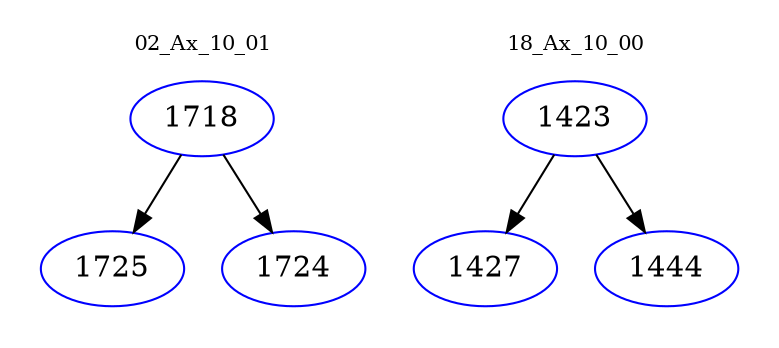 digraph{
subgraph cluster_0 {
color = white
label = "02_Ax_10_01";
fontsize=10;
T0_1718 [label="1718", color="blue"]
T0_1718 -> T0_1725 [color="black"]
T0_1725 [label="1725", color="blue"]
T0_1718 -> T0_1724 [color="black"]
T0_1724 [label="1724", color="blue"]
}
subgraph cluster_1 {
color = white
label = "18_Ax_10_00";
fontsize=10;
T1_1423 [label="1423", color="blue"]
T1_1423 -> T1_1427 [color="black"]
T1_1427 [label="1427", color="blue"]
T1_1423 -> T1_1444 [color="black"]
T1_1444 [label="1444", color="blue"]
}
}
